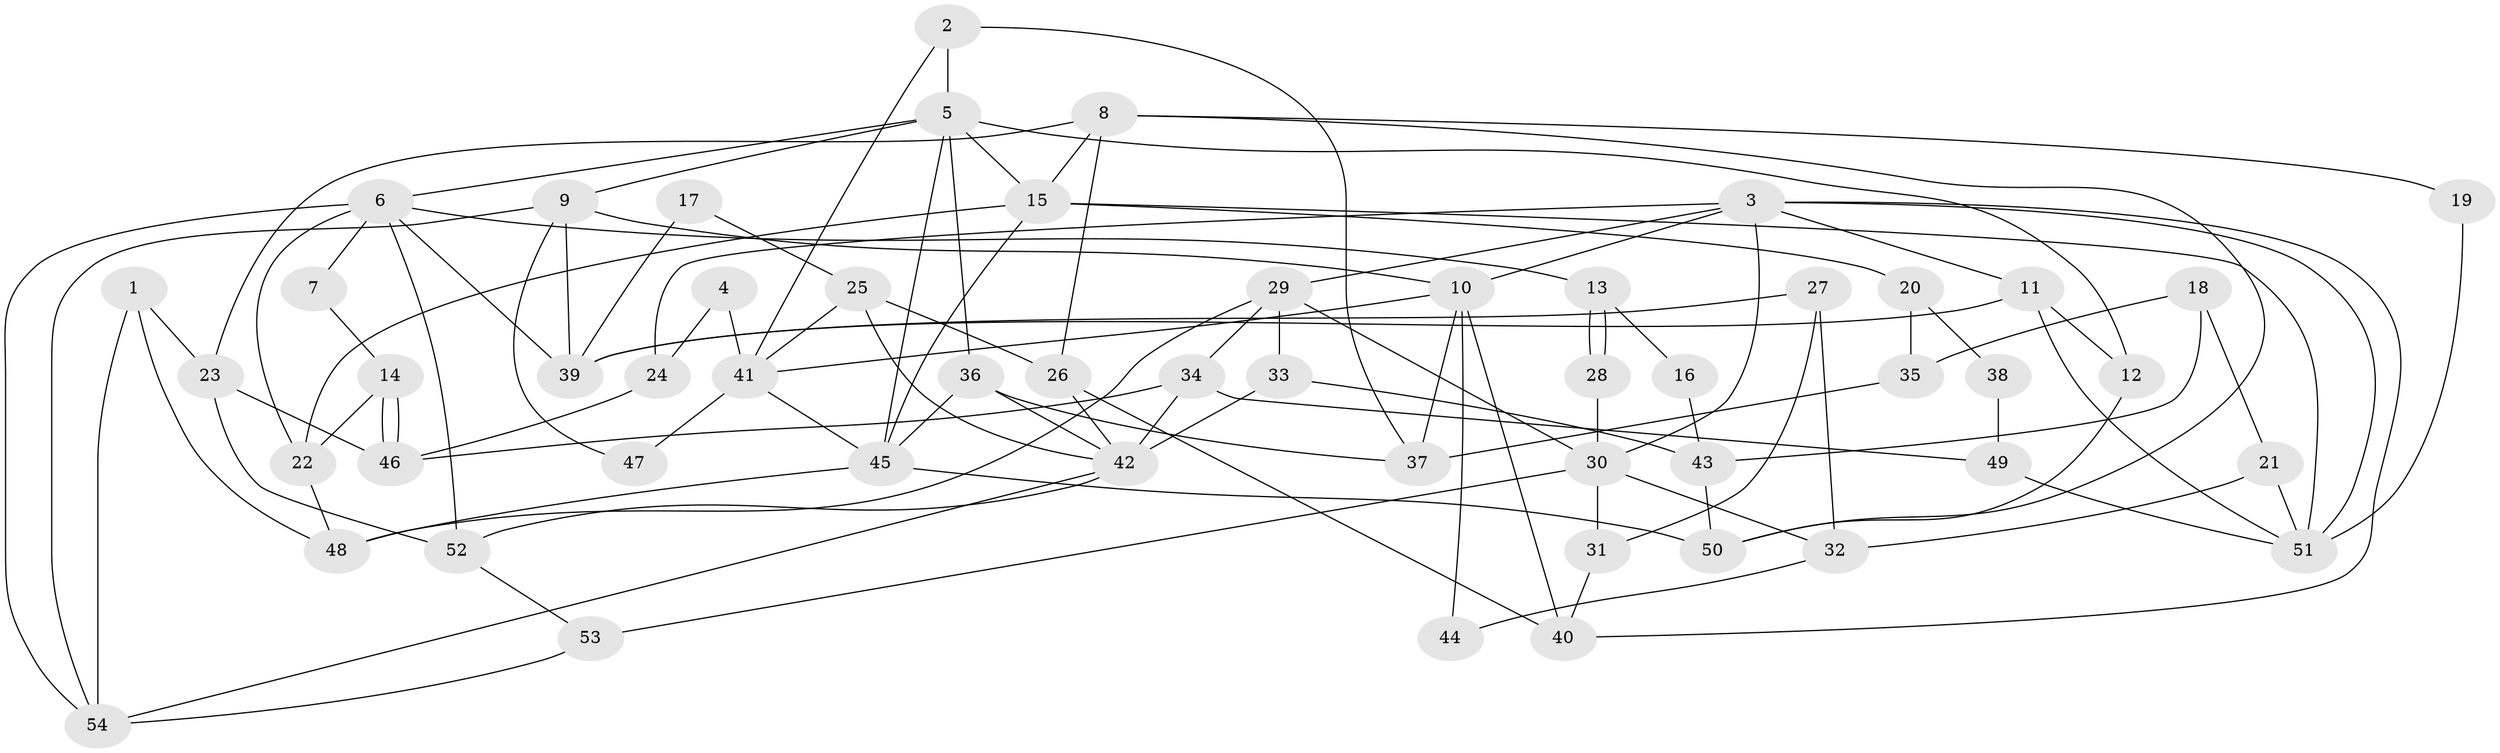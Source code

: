 // Generated by graph-tools (version 1.1) at 2025/14/03/09/25 04:14:56]
// undirected, 54 vertices, 108 edges
graph export_dot {
graph [start="1"]
  node [color=gray90,style=filled];
  1;
  2;
  3;
  4;
  5;
  6;
  7;
  8;
  9;
  10;
  11;
  12;
  13;
  14;
  15;
  16;
  17;
  18;
  19;
  20;
  21;
  22;
  23;
  24;
  25;
  26;
  27;
  28;
  29;
  30;
  31;
  32;
  33;
  34;
  35;
  36;
  37;
  38;
  39;
  40;
  41;
  42;
  43;
  44;
  45;
  46;
  47;
  48;
  49;
  50;
  51;
  52;
  53;
  54;
  1 -- 23;
  1 -- 54;
  1 -- 48;
  2 -- 5;
  2 -- 37;
  2 -- 41;
  3 -- 40;
  3 -- 10;
  3 -- 11;
  3 -- 24;
  3 -- 29;
  3 -- 30;
  3 -- 51;
  4 -- 24;
  4 -- 41;
  5 -- 6;
  5 -- 45;
  5 -- 9;
  5 -- 12;
  5 -- 15;
  5 -- 36;
  6 -- 22;
  6 -- 39;
  6 -- 7;
  6 -- 13;
  6 -- 52;
  6 -- 54;
  7 -- 14;
  8 -- 50;
  8 -- 26;
  8 -- 15;
  8 -- 19;
  8 -- 23;
  9 -- 54;
  9 -- 10;
  9 -- 39;
  9 -- 47;
  10 -- 41;
  10 -- 37;
  10 -- 40;
  10 -- 44;
  11 -- 51;
  11 -- 12;
  11 -- 39;
  12 -- 50;
  13 -- 28;
  13 -- 28;
  13 -- 16;
  14 -- 46;
  14 -- 46;
  14 -- 22;
  15 -- 20;
  15 -- 22;
  15 -- 45;
  15 -- 51;
  16 -- 43;
  17 -- 25;
  17 -- 39;
  18 -- 21;
  18 -- 43;
  18 -- 35;
  19 -- 51;
  20 -- 35;
  20 -- 38;
  21 -- 32;
  21 -- 51;
  22 -- 48;
  23 -- 52;
  23 -- 46;
  24 -- 46;
  25 -- 41;
  25 -- 42;
  25 -- 26;
  26 -- 42;
  26 -- 40;
  27 -- 39;
  27 -- 31;
  27 -- 32;
  28 -- 30;
  29 -- 34;
  29 -- 30;
  29 -- 33;
  29 -- 48;
  30 -- 31;
  30 -- 32;
  30 -- 53;
  31 -- 40;
  32 -- 44;
  33 -- 42;
  33 -- 43;
  34 -- 42;
  34 -- 46;
  34 -- 49;
  35 -- 37;
  36 -- 45;
  36 -- 37;
  36 -- 42;
  38 -- 49;
  41 -- 45;
  41 -- 47;
  42 -- 52;
  42 -- 54;
  43 -- 50;
  45 -- 48;
  45 -- 50;
  49 -- 51;
  52 -- 53;
  53 -- 54;
}
